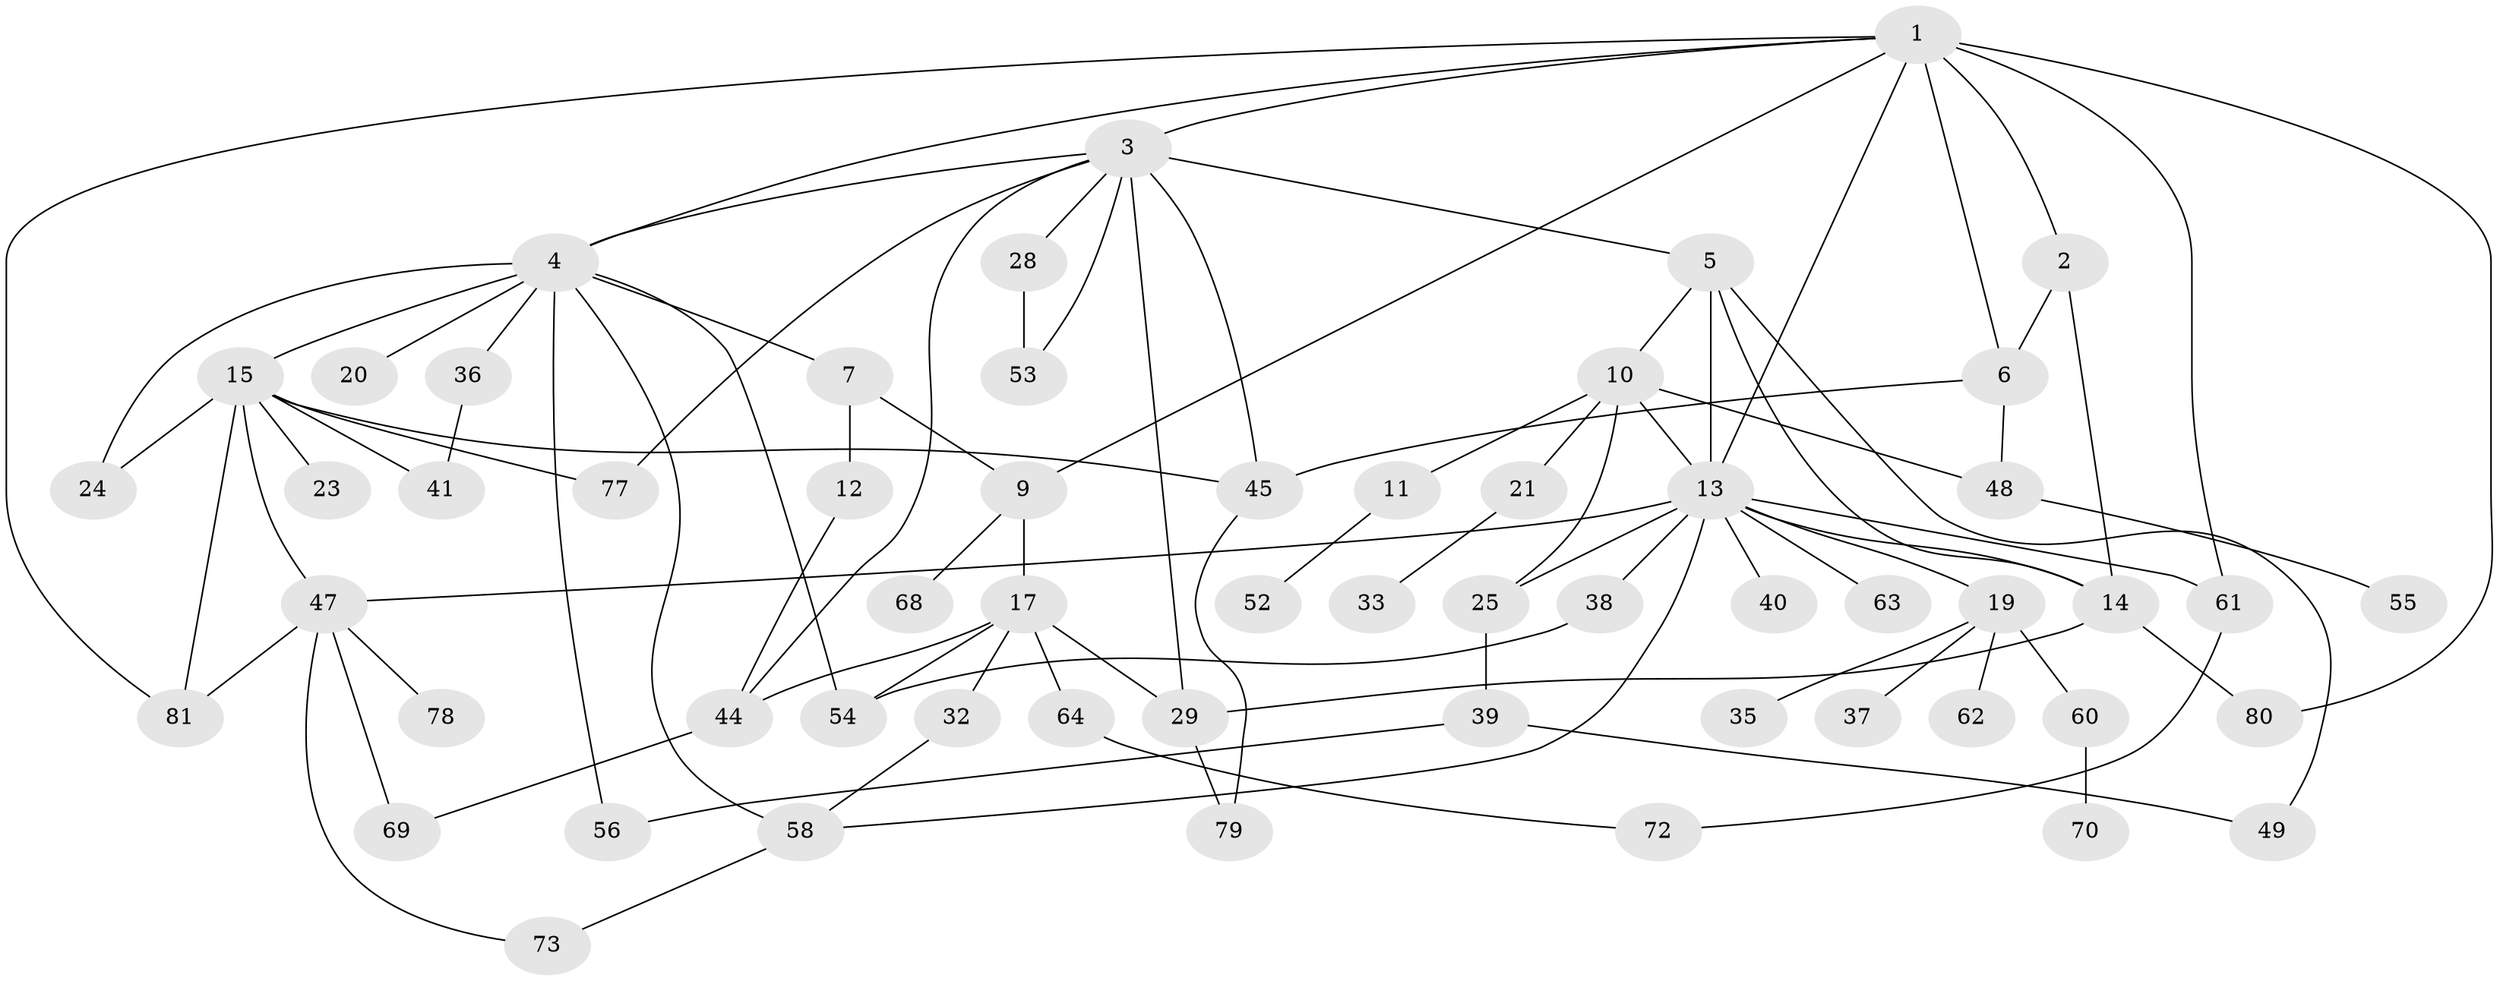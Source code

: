 // Generated by graph-tools (version 1.1) at 2025/51/02/27/25 19:51:41]
// undirected, 58 vertices, 91 edges
graph export_dot {
graph [start="1"]
  node [color=gray90,style=filled];
  1 [super="+71"];
  2 [super="+34"];
  3 [super="+42"];
  4 [super="+8"];
  5 [super="+57"];
  6 [super="+16"];
  7 [super="+43"];
  9 [super="+65"];
  10 [super="+22"];
  11 [super="+74"];
  12;
  13 [super="+26"];
  14 [super="+46"];
  15 [super="+18"];
  17 [super="+27"];
  19 [super="+30"];
  20 [super="+31"];
  21;
  23 [super="+67"];
  24;
  25;
  28;
  29;
  32 [super="+50"];
  33;
  35;
  36;
  37;
  38 [super="+76"];
  39 [super="+75"];
  40;
  41;
  44;
  45;
  47 [super="+51"];
  48;
  49;
  52;
  53 [super="+66"];
  54;
  55;
  56;
  58 [super="+59"];
  60;
  61;
  62;
  63;
  64;
  68;
  69;
  70;
  72;
  73 [super="+83"];
  77;
  78;
  79;
  80;
  81 [super="+82"];
  1 -- 2;
  1 -- 3;
  1 -- 61;
  1 -- 4;
  1 -- 13;
  1 -- 9;
  1 -- 81;
  1 -- 80;
  1 -- 6;
  2 -- 6;
  2 -- 14;
  3 -- 4;
  3 -- 5 [weight=2];
  3 -- 28;
  3 -- 29;
  3 -- 44;
  3 -- 45;
  3 -- 77;
  3 -- 53;
  4 -- 7 [weight=2];
  4 -- 20;
  4 -- 56;
  4 -- 36;
  4 -- 54;
  4 -- 24;
  4 -- 15;
  4 -- 58;
  5 -- 10;
  5 -- 14 [weight=2];
  5 -- 49;
  5 -- 13;
  6 -- 45;
  6 -- 48;
  7 -- 9;
  7 -- 12;
  9 -- 17;
  9 -- 68;
  10 -- 11 [weight=2];
  10 -- 13;
  10 -- 21;
  10 -- 25;
  10 -- 48 [weight=2];
  11 -- 52 [weight=2];
  12 -- 44;
  13 -- 19;
  13 -- 40;
  13 -- 61;
  13 -- 25;
  13 -- 47;
  13 -- 38;
  13 -- 14;
  13 -- 63;
  13 -- 58;
  14 -- 29;
  14 -- 80;
  15 -- 77;
  15 -- 41;
  15 -- 24;
  15 -- 81;
  15 -- 45;
  15 -- 23;
  15 -- 47;
  17 -- 32;
  17 -- 64;
  17 -- 29;
  17 -- 44;
  17 -- 54;
  19 -- 35;
  19 -- 60;
  19 -- 37;
  19 -- 62;
  21 -- 33;
  25 -- 39;
  28 -- 53;
  29 -- 79;
  32 -- 58;
  36 -- 41;
  38 -- 54;
  39 -- 49;
  39 -- 56;
  44 -- 69;
  45 -- 79;
  47 -- 78;
  47 -- 81;
  47 -- 73;
  47 -- 69;
  48 -- 55;
  58 -- 73;
  60 -- 70;
  61 -- 72;
  64 -- 72;
}
